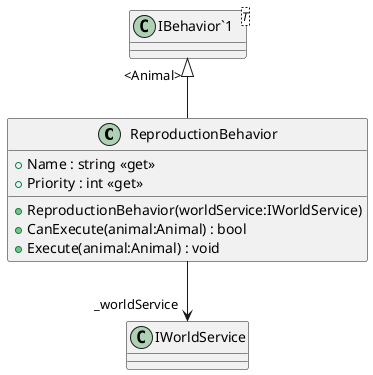 @startuml
class ReproductionBehavior {
    + ReproductionBehavior(worldService:IWorldService)
    + Name : string <<get>>
    + Priority : int <<get>>
    + CanExecute(animal:Animal) : bool
    + Execute(animal:Animal) : void
}
class "IBehavior`1"<T> {
}
"IBehavior`1" "<Animal>" <|-- ReproductionBehavior
ReproductionBehavior --> "_worldService" IWorldService
@enduml
